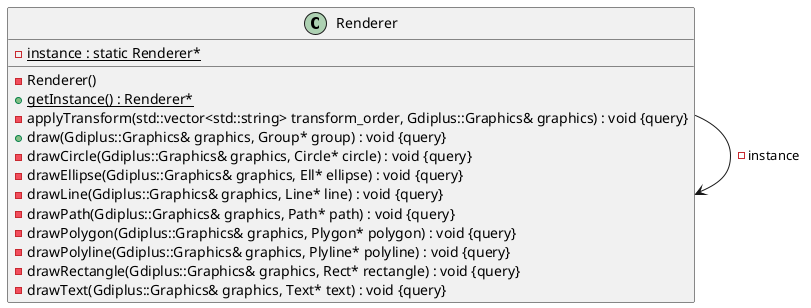 @startuml





/' Objects '/

class Renderer {
	-Renderer()
	+{static} getInstance() : Renderer*
	-{static} instance : static Renderer*
	-applyTransform(std::vector<std::string> transform_order, Gdiplus::Graphics& graphics) : void {query}
	+draw(Gdiplus::Graphics& graphics, Group* group) : void {query}
	-drawCircle(Gdiplus::Graphics& graphics, Circle* circle) : void {query}
	-drawEllipse(Gdiplus::Graphics& graphics, Ell* ellipse) : void {query}
	-drawLine(Gdiplus::Graphics& graphics, Line* line) : void {query}
	-drawPath(Gdiplus::Graphics& graphics, Path* path) : void {query}
	-drawPolygon(Gdiplus::Graphics& graphics, Plygon* polygon) : void {query}
	-drawPolyline(Gdiplus::Graphics& graphics, Plyline* polyline) : void {query}
	-drawRectangle(Gdiplus::Graphics& graphics, Rect* rectangle) : void {query}
	-drawText(Gdiplus::Graphics& graphics, Text* text) : void {query}
}





/' Inheritance relationships '/




/' Aggregation relationships '/

.Renderer --> .Renderer : -instance






/' Nested objects '/



@enduml
